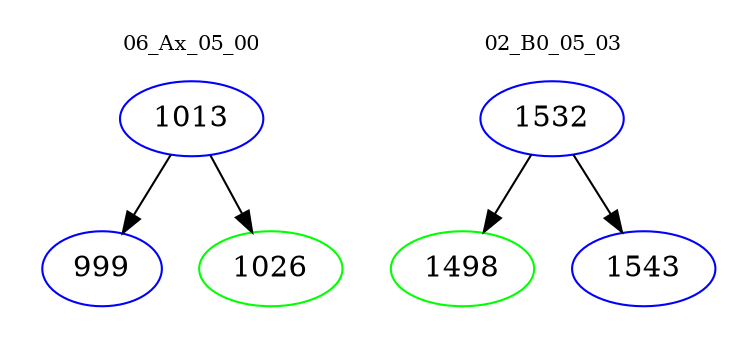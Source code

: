 digraph{
subgraph cluster_0 {
color = white
label = "06_Ax_05_00";
fontsize=10;
T0_1013 [label="1013", color="blue"]
T0_1013 -> T0_999 [color="black"]
T0_999 [label="999", color="blue"]
T0_1013 -> T0_1026 [color="black"]
T0_1026 [label="1026", color="green"]
}
subgraph cluster_1 {
color = white
label = "02_B0_05_03";
fontsize=10;
T1_1532 [label="1532", color="blue"]
T1_1532 -> T1_1498 [color="black"]
T1_1498 [label="1498", color="green"]
T1_1532 -> T1_1543 [color="black"]
T1_1543 [label="1543", color="blue"]
}
}

